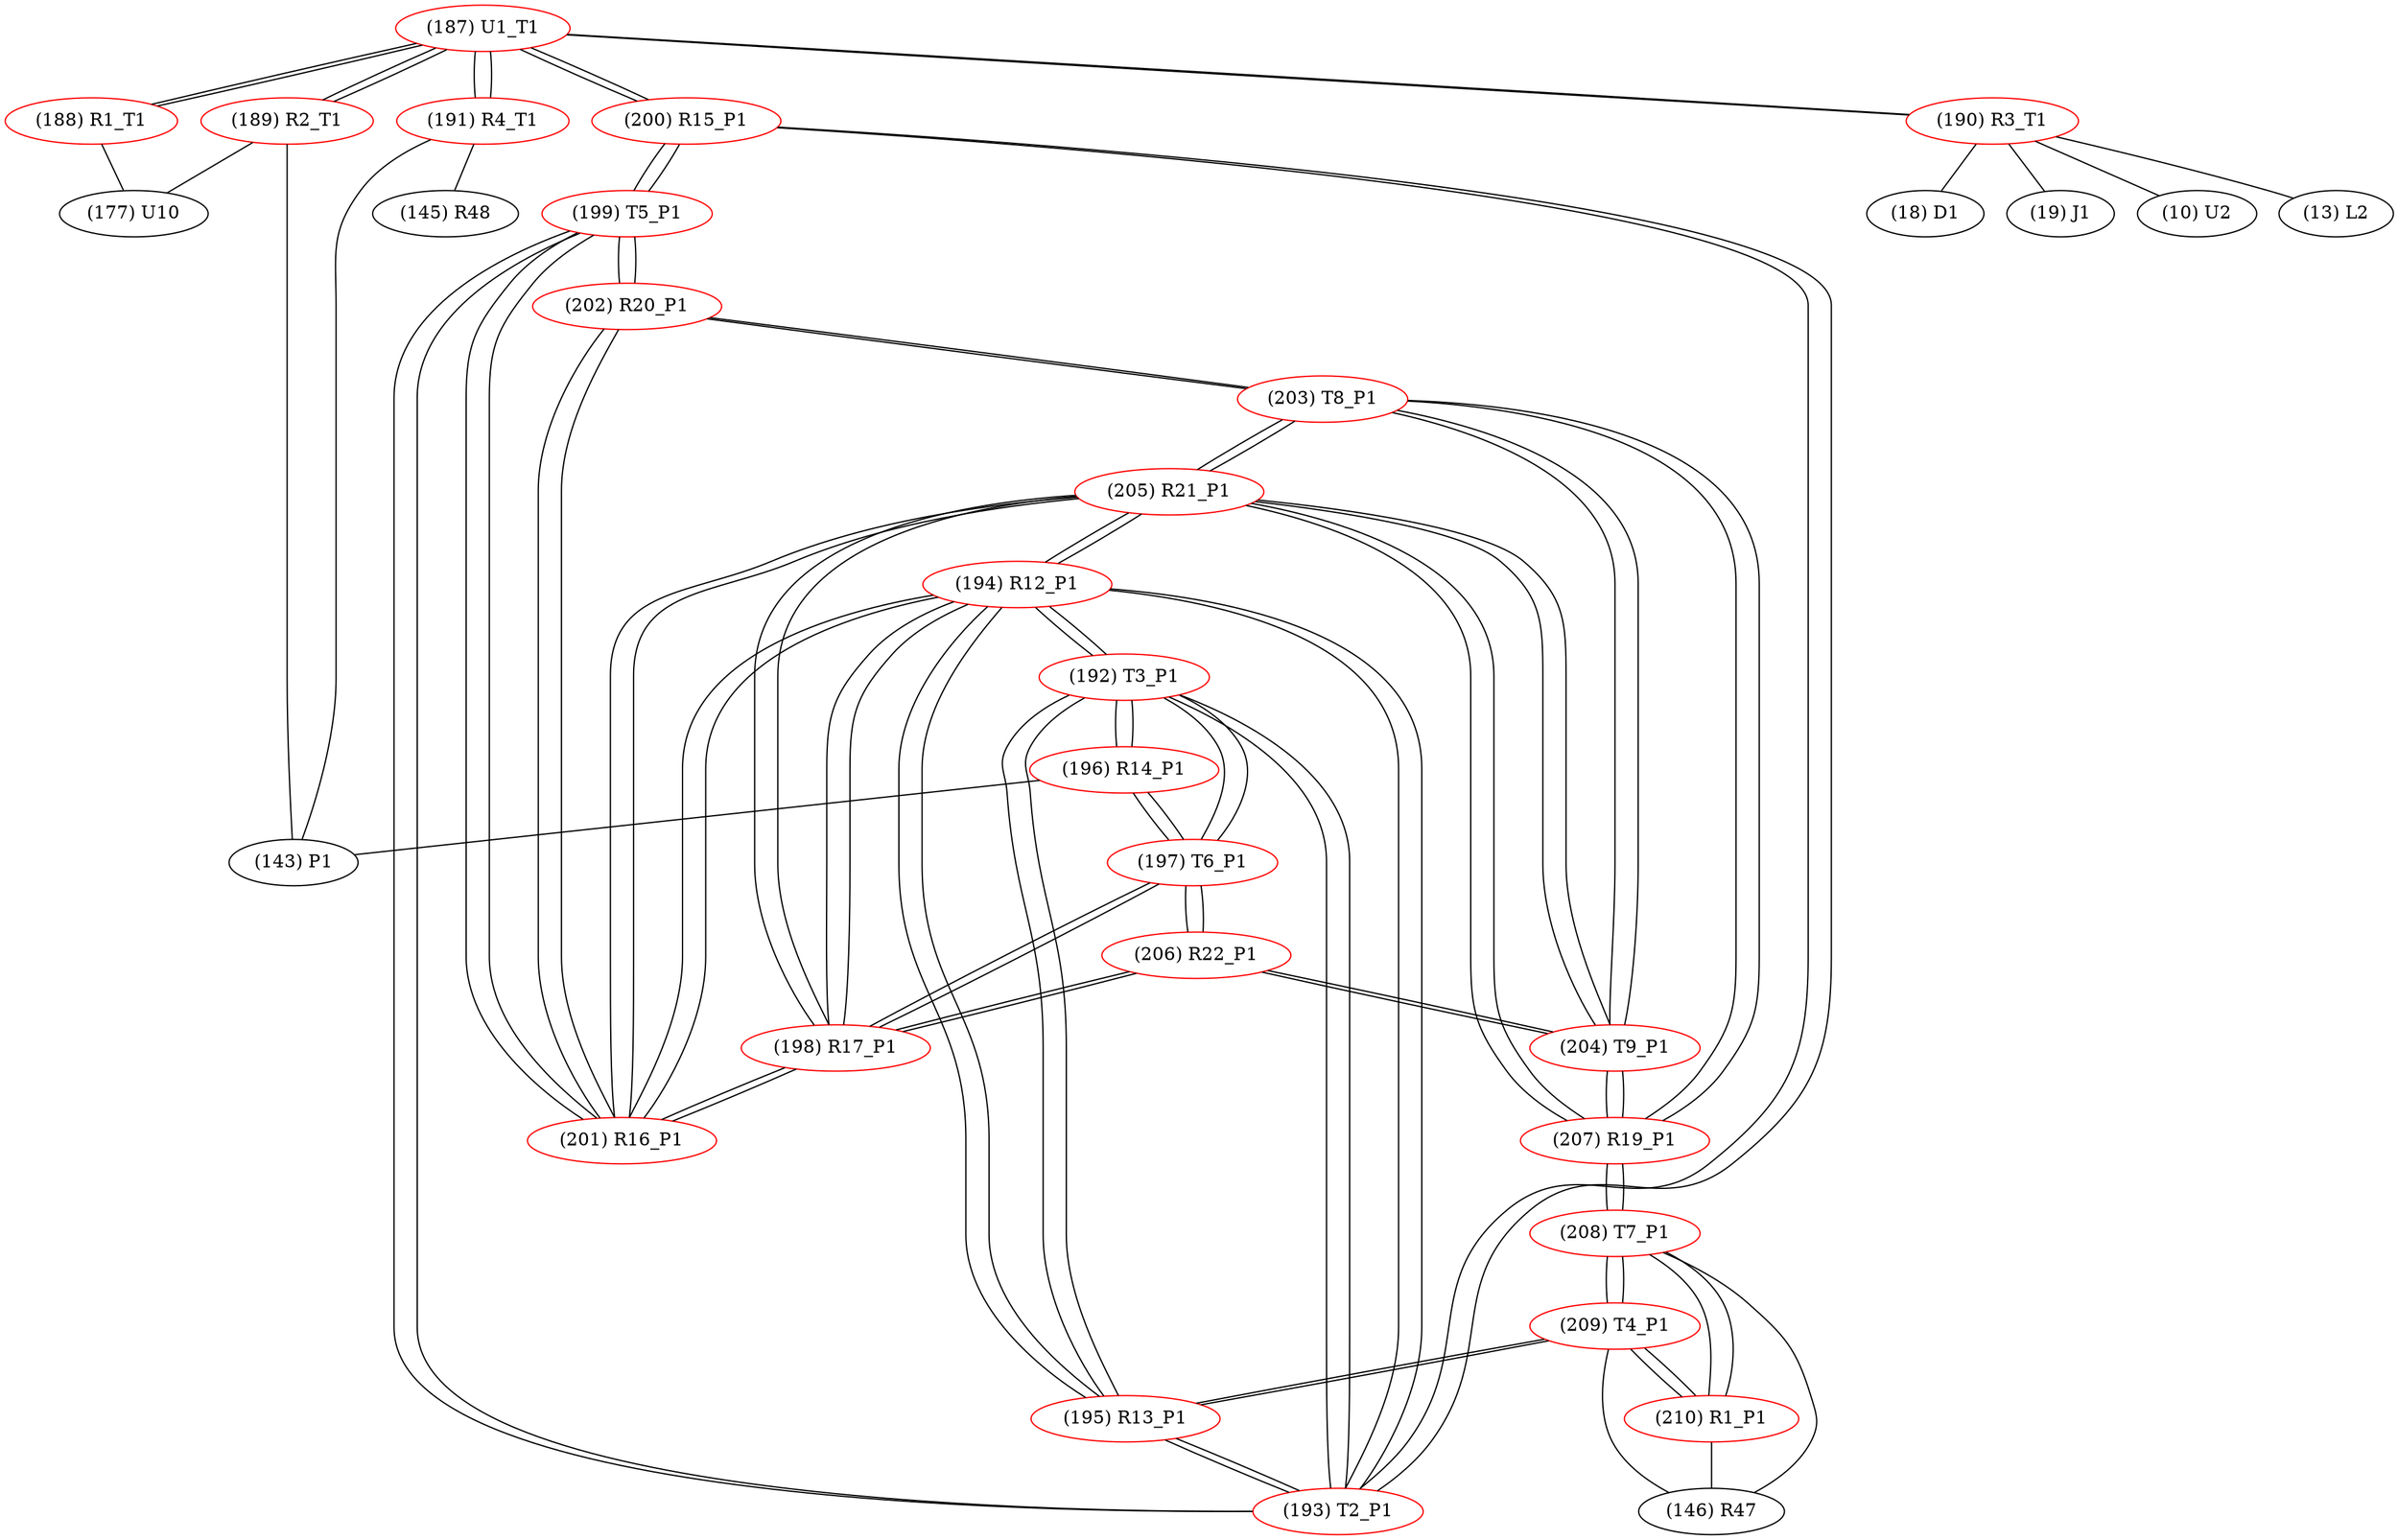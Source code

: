 graph {
	187 [label="(187) U1_T1" color=red]
	188 [label="(188) R1_T1"]
	189 [label="(189) R2_T1"]
	190 [label="(190) R3_T1"]
	191 [label="(191) R4_T1"]
	200 [label="(200) R15_P1"]
	188 [label="(188) R1_T1" color=red]
	177 [label="(177) U10"]
	187 [label="(187) U1_T1"]
	189 [label="(189) R2_T1" color=red]
	177 [label="(177) U10"]
	143 [label="(143) P1"]
	187 [label="(187) U1_T1"]
	190 [label="(190) R3_T1" color=red]
	18 [label="(18) D1"]
	19 [label="(19) J1"]
	10 [label="(10) U2"]
	13 [label="(13) L2"]
	187 [label="(187) U1_T1"]
	191 [label="(191) R4_T1" color=red]
	145 [label="(145) R48"]
	143 [label="(143) P1"]
	187 [label="(187) U1_T1"]
	192 [label="(192) T3_P1" color=red]
	196 [label="(196) R14_P1"]
	197 [label="(197) T6_P1"]
	195 [label="(195) R13_P1"]
	194 [label="(194) R12_P1"]
	193 [label="(193) T2_P1"]
	193 [label="(193) T2_P1" color=red]
	195 [label="(195) R13_P1"]
	192 [label="(192) T3_P1"]
	194 [label="(194) R12_P1"]
	199 [label="(199) T5_P1"]
	200 [label="(200) R15_P1"]
	194 [label="(194) R12_P1" color=red]
	205 [label="(205) R21_P1"]
	201 [label="(201) R16_P1"]
	198 [label="(198) R17_P1"]
	195 [label="(195) R13_P1"]
	192 [label="(192) T3_P1"]
	193 [label="(193) T2_P1"]
	195 [label="(195) R13_P1" color=red]
	209 [label="(209) T4_P1"]
	192 [label="(192) T3_P1"]
	194 [label="(194) R12_P1"]
	193 [label="(193) T2_P1"]
	196 [label="(196) R14_P1" color=red]
	143 [label="(143) P1"]
	192 [label="(192) T3_P1"]
	197 [label="(197) T6_P1"]
	197 [label="(197) T6_P1" color=red]
	196 [label="(196) R14_P1"]
	192 [label="(192) T3_P1"]
	206 [label="(206) R22_P1"]
	198 [label="(198) R17_P1"]
	198 [label="(198) R17_P1" color=red]
	205 [label="(205) R21_P1"]
	201 [label="(201) R16_P1"]
	194 [label="(194) R12_P1"]
	206 [label="(206) R22_P1"]
	197 [label="(197) T6_P1"]
	199 [label="(199) T5_P1" color=red]
	193 [label="(193) T2_P1"]
	200 [label="(200) R15_P1"]
	201 [label="(201) R16_P1"]
	202 [label="(202) R20_P1"]
	200 [label="(200) R15_P1" color=red]
	187 [label="(187) U1_T1"]
	193 [label="(193) T2_P1"]
	199 [label="(199) T5_P1"]
	201 [label="(201) R16_P1" color=red]
	205 [label="(205) R21_P1"]
	194 [label="(194) R12_P1"]
	198 [label="(198) R17_P1"]
	199 [label="(199) T5_P1"]
	202 [label="(202) R20_P1"]
	202 [label="(202) R20_P1" color=red]
	203 [label="(203) T8_P1"]
	201 [label="(201) R16_P1"]
	199 [label="(199) T5_P1"]
	203 [label="(203) T8_P1" color=red]
	204 [label="(204) T9_P1"]
	205 [label="(205) R21_P1"]
	207 [label="(207) R19_P1"]
	202 [label="(202) R20_P1"]
	204 [label="(204) T9_P1" color=red]
	206 [label="(206) R22_P1"]
	205 [label="(205) R21_P1"]
	203 [label="(203) T8_P1"]
	207 [label="(207) R19_P1"]
	205 [label="(205) R21_P1" color=red]
	201 [label="(201) R16_P1"]
	194 [label="(194) R12_P1"]
	198 [label="(198) R17_P1"]
	204 [label="(204) T9_P1"]
	203 [label="(203) T8_P1"]
	207 [label="(207) R19_P1"]
	206 [label="(206) R22_P1" color=red]
	204 [label="(204) T9_P1"]
	197 [label="(197) T6_P1"]
	198 [label="(198) R17_P1"]
	207 [label="(207) R19_P1" color=red]
	204 [label="(204) T9_P1"]
	205 [label="(205) R21_P1"]
	203 [label="(203) T8_P1"]
	208 [label="(208) T7_P1"]
	208 [label="(208) T7_P1" color=red]
	210 [label="(210) R1_P1"]
	209 [label="(209) T4_P1"]
	146 [label="(146) R47"]
	207 [label="(207) R19_P1"]
	209 [label="(209) T4_P1" color=red]
	195 [label="(195) R13_P1"]
	210 [label="(210) R1_P1"]
	208 [label="(208) T7_P1"]
	146 [label="(146) R47"]
	210 [label="(210) R1_P1" color=red]
	209 [label="(209) T4_P1"]
	208 [label="(208) T7_P1"]
	146 [label="(146) R47"]
	187 -- 188
	187 -- 189
	187 -- 190
	187 -- 191
	187 -- 200
	188 -- 177
	188 -- 187
	189 -- 177
	189 -- 143
	189 -- 187
	190 -- 18
	190 -- 19
	190 -- 10
	190 -- 13
	190 -- 187
	191 -- 145
	191 -- 143
	191 -- 187
	192 -- 196
	192 -- 197
	192 -- 195
	192 -- 194
	192 -- 193
	193 -- 195
	193 -- 192
	193 -- 194
	193 -- 199
	193 -- 200
	194 -- 205
	194 -- 201
	194 -- 198
	194 -- 195
	194 -- 192
	194 -- 193
	195 -- 209
	195 -- 192
	195 -- 194
	195 -- 193
	196 -- 143
	196 -- 192
	196 -- 197
	197 -- 196
	197 -- 192
	197 -- 206
	197 -- 198
	198 -- 205
	198 -- 201
	198 -- 194
	198 -- 206
	198 -- 197
	199 -- 193
	199 -- 200
	199 -- 201
	199 -- 202
	200 -- 187
	200 -- 193
	200 -- 199
	201 -- 205
	201 -- 194
	201 -- 198
	201 -- 199
	201 -- 202
	202 -- 203
	202 -- 201
	202 -- 199
	203 -- 204
	203 -- 205
	203 -- 207
	203 -- 202
	204 -- 206
	204 -- 205
	204 -- 203
	204 -- 207
	205 -- 201
	205 -- 194
	205 -- 198
	205 -- 204
	205 -- 203
	205 -- 207
	206 -- 204
	206 -- 197
	206 -- 198
	207 -- 204
	207 -- 205
	207 -- 203
	207 -- 208
	208 -- 210
	208 -- 209
	208 -- 146
	208 -- 207
	209 -- 195
	209 -- 210
	209 -- 208
	209 -- 146
	210 -- 209
	210 -- 208
	210 -- 146
}
